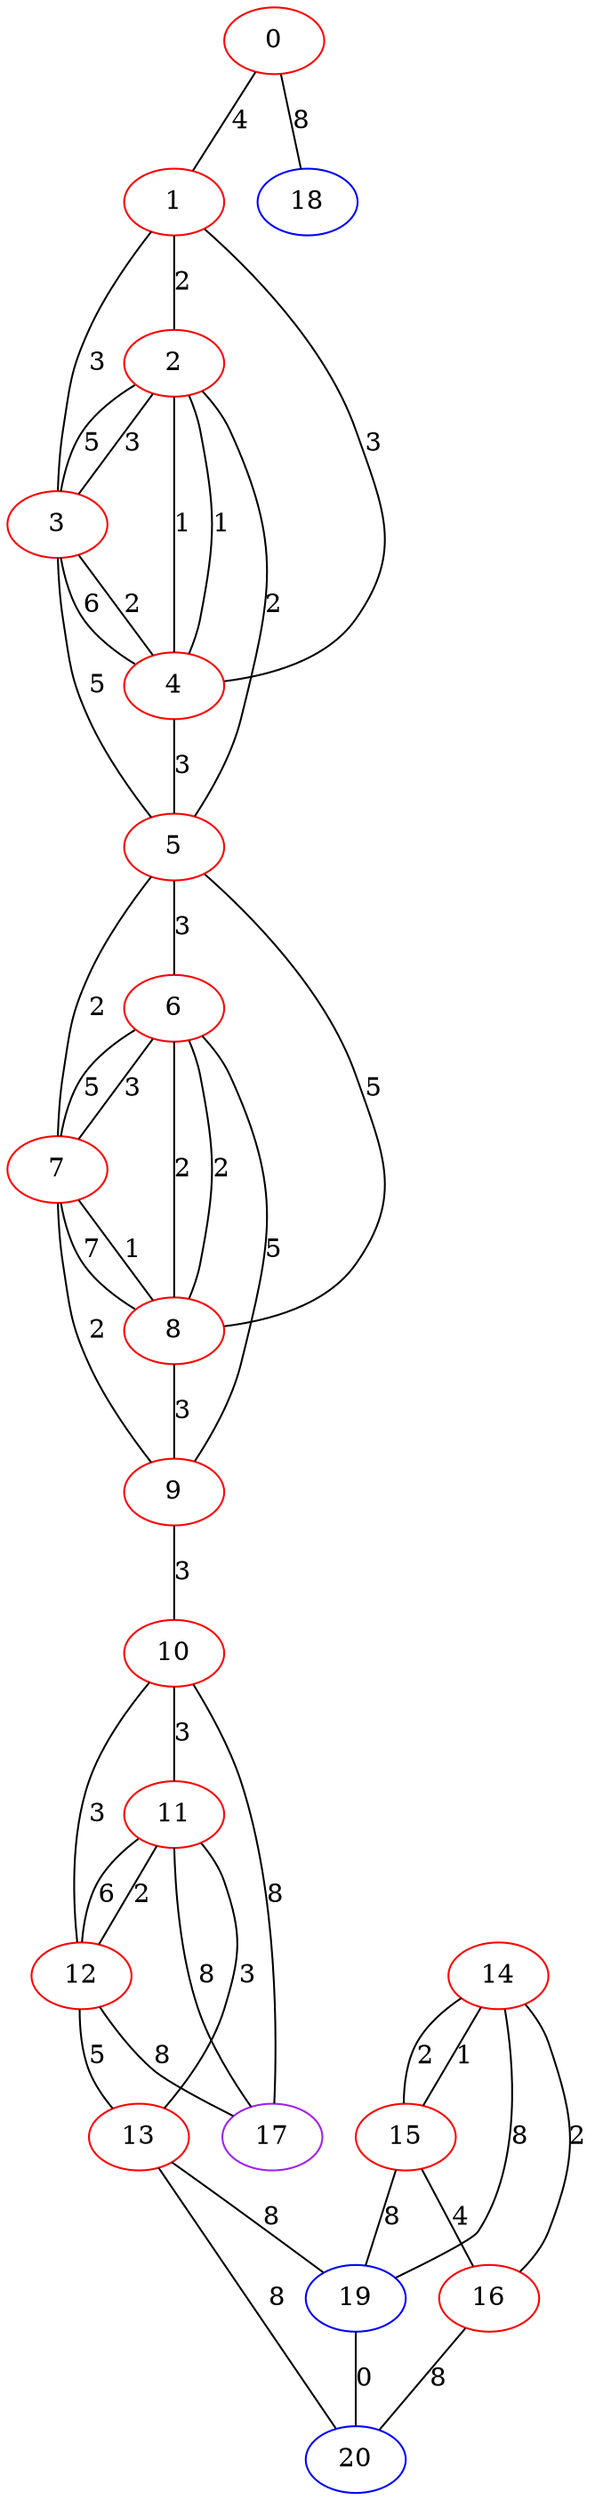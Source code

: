 graph "" {
0 [color=red, weight=1];
1 [color=red, weight=1];
2 [color=red, weight=1];
3 [color=red, weight=1];
4 [color=red, weight=1];
5 [color=red, weight=1];
6 [color=red, weight=1];
7 [color=red, weight=1];
8 [color=red, weight=1];
9 [color=red, weight=1];
10 [color=red, weight=1];
11 [color=red, weight=1];
12 [color=red, weight=1];
13 [color=red, weight=1];
14 [color=red, weight=1];
15 [color=red, weight=1];
16 [color=red, weight=1];
17 [color=purple, weight=4];
18 [color=blue, weight=3];
19 [color=blue, weight=3];
20 [color=blue, weight=3];
0 -- 1  [key=0, label=4];
0 -- 18  [key=0, label=8];
1 -- 2  [key=0, label=2];
1 -- 3  [key=0, label=3];
1 -- 4  [key=0, label=3];
2 -- 3  [key=0, label=3];
2 -- 3  [key=1, label=5];
2 -- 4  [key=0, label=1];
2 -- 4  [key=1, label=1];
2 -- 5  [key=0, label=2];
3 -- 4  [key=0, label=2];
3 -- 4  [key=1, label=6];
3 -- 5  [key=0, label=5];
4 -- 5  [key=0, label=3];
5 -- 6  [key=0, label=3];
5 -- 7  [key=0, label=2];
5 -- 8  [key=0, label=5];
6 -- 8  [key=0, label=2];
6 -- 8  [key=1, label=2];
6 -- 9  [key=0, label=5];
6 -- 7  [key=0, label=3];
6 -- 7  [key=1, label=5];
7 -- 8  [key=0, label=1];
7 -- 8  [key=1, label=7];
7 -- 9  [key=0, label=2];
8 -- 9  [key=0, label=3];
9 -- 10  [key=0, label=3];
10 -- 11  [key=0, label=3];
10 -- 12  [key=0, label=3];
10 -- 17  [key=0, label=8];
11 -- 17  [key=0, label=8];
11 -- 12  [key=0, label=2];
11 -- 12  [key=1, label=6];
11 -- 13  [key=0, label=3];
12 -- 17  [key=0, label=8];
12 -- 13  [key=0, label=5];
13 -- 19  [key=0, label=8];
13 -- 20  [key=0, label=8];
14 -- 16  [key=0, label=2];
14 -- 19  [key=0, label=8];
14 -- 15  [key=0, label=2];
14 -- 15  [key=1, label=1];
15 -- 16  [key=0, label=4];
15 -- 19  [key=0, label=8];
16 -- 20  [key=0, label=8];
19 -- 20  [key=0, label=0];
}
